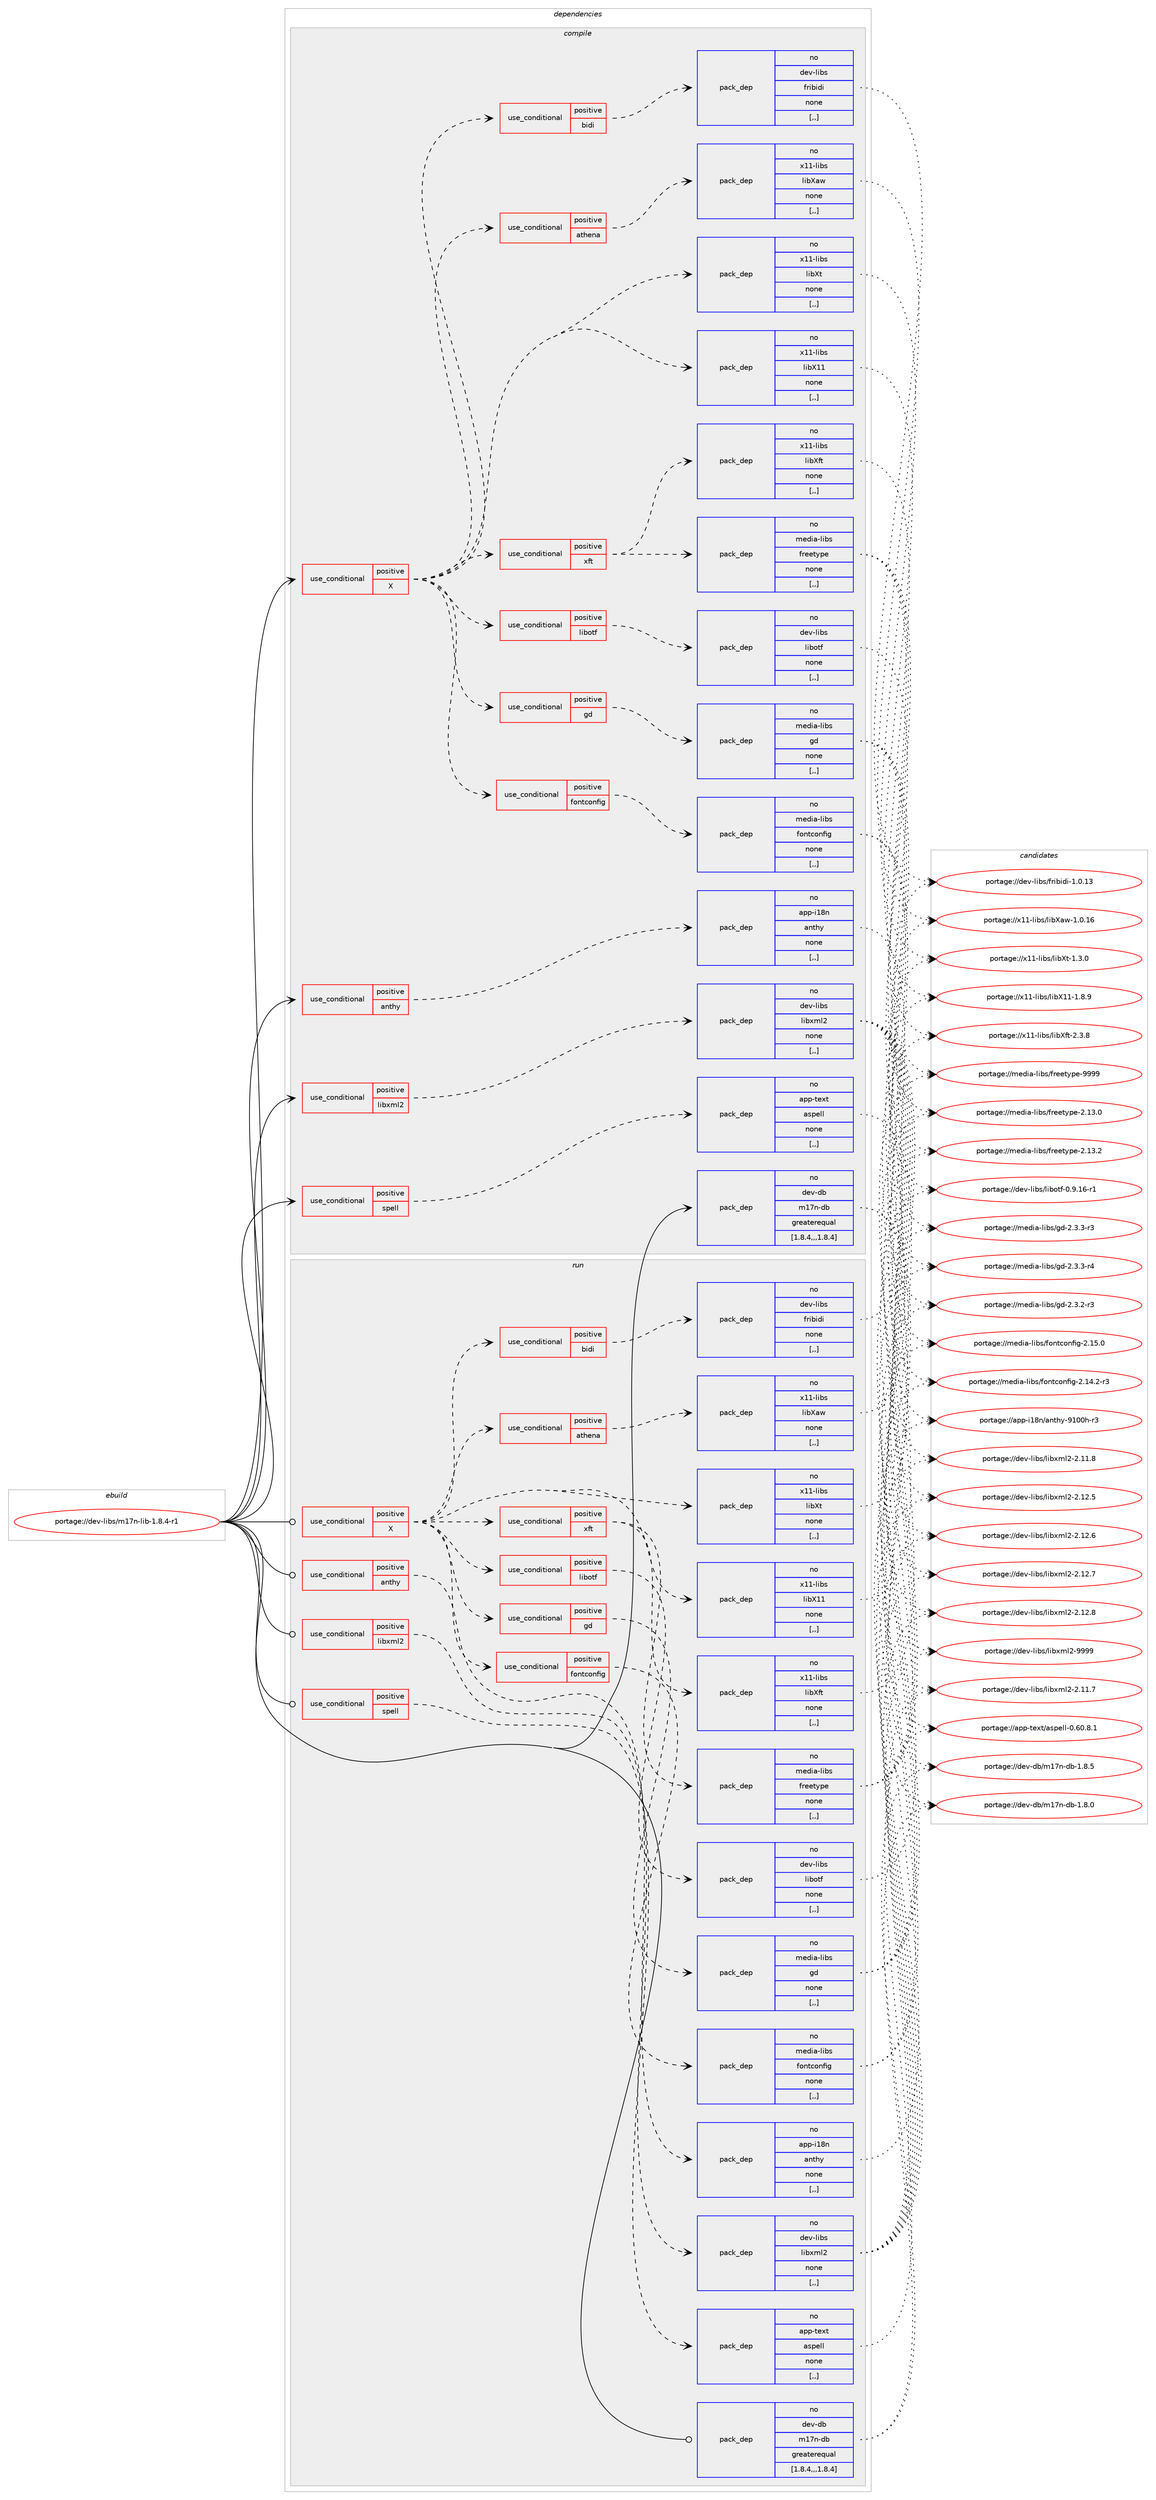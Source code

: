 digraph prolog {

# *************
# Graph options
# *************

newrank=true;
concentrate=true;
compound=true;
graph [rankdir=LR,fontname=Helvetica,fontsize=10,ranksep=1.5];#, ranksep=2.5, nodesep=0.2];
edge  [arrowhead=vee];
node  [fontname=Helvetica,fontsize=10];

# **********
# The ebuild
# **********

subgraph cluster_leftcol {
color=gray;
rank=same;
label=<<i>ebuild</i>>;
id [label="portage://dev-libs/m17n-lib-1.8.4-r1", color=red, width=4, href="../dev-libs/m17n-lib-1.8.4-r1.svg"];
}

# ****************
# The dependencies
# ****************

subgraph cluster_midcol {
color=gray;
label=<<i>dependencies</i>>;
subgraph cluster_compile {
fillcolor="#eeeeee";
style=filled;
label=<<i>compile</i>>;
subgraph cond26856 {
dependency109452 [label=<<TABLE BORDER="0" CELLBORDER="1" CELLSPACING="0" CELLPADDING="4"><TR><TD ROWSPAN="3" CELLPADDING="10">use_conditional</TD></TR><TR><TD>positive</TD></TR><TR><TD>X</TD></TR></TABLE>>, shape=none, color=red];
subgraph pack81435 {
dependency109453 [label=<<TABLE BORDER="0" CELLBORDER="1" CELLSPACING="0" CELLPADDING="4" WIDTH="220"><TR><TD ROWSPAN="6" CELLPADDING="30">pack_dep</TD></TR><TR><TD WIDTH="110">no</TD></TR><TR><TD>x11-libs</TD></TR><TR><TD>libX11</TD></TR><TR><TD>none</TD></TR><TR><TD>[,,]</TD></TR></TABLE>>, shape=none, color=blue];
}
dependency109452:e -> dependency109453:w [weight=20,style="dashed",arrowhead="vee"];
subgraph pack81436 {
dependency109454 [label=<<TABLE BORDER="0" CELLBORDER="1" CELLSPACING="0" CELLPADDING="4" WIDTH="220"><TR><TD ROWSPAN="6" CELLPADDING="30">pack_dep</TD></TR><TR><TD WIDTH="110">no</TD></TR><TR><TD>x11-libs</TD></TR><TR><TD>libXt</TD></TR><TR><TD>none</TD></TR><TR><TD>[,,]</TD></TR></TABLE>>, shape=none, color=blue];
}
dependency109452:e -> dependency109454:w [weight=20,style="dashed",arrowhead="vee"];
subgraph cond26857 {
dependency109455 [label=<<TABLE BORDER="0" CELLBORDER="1" CELLSPACING="0" CELLPADDING="4"><TR><TD ROWSPAN="3" CELLPADDING="10">use_conditional</TD></TR><TR><TD>positive</TD></TR><TR><TD>athena</TD></TR></TABLE>>, shape=none, color=red];
subgraph pack81437 {
dependency109456 [label=<<TABLE BORDER="0" CELLBORDER="1" CELLSPACING="0" CELLPADDING="4" WIDTH="220"><TR><TD ROWSPAN="6" CELLPADDING="30">pack_dep</TD></TR><TR><TD WIDTH="110">no</TD></TR><TR><TD>x11-libs</TD></TR><TR><TD>libXaw</TD></TR><TR><TD>none</TD></TR><TR><TD>[,,]</TD></TR></TABLE>>, shape=none, color=blue];
}
dependency109455:e -> dependency109456:w [weight=20,style="dashed",arrowhead="vee"];
}
dependency109452:e -> dependency109455:w [weight=20,style="dashed",arrowhead="vee"];
subgraph cond26858 {
dependency109457 [label=<<TABLE BORDER="0" CELLBORDER="1" CELLSPACING="0" CELLPADDING="4"><TR><TD ROWSPAN="3" CELLPADDING="10">use_conditional</TD></TR><TR><TD>positive</TD></TR><TR><TD>bidi</TD></TR></TABLE>>, shape=none, color=red];
subgraph pack81438 {
dependency109458 [label=<<TABLE BORDER="0" CELLBORDER="1" CELLSPACING="0" CELLPADDING="4" WIDTH="220"><TR><TD ROWSPAN="6" CELLPADDING="30">pack_dep</TD></TR><TR><TD WIDTH="110">no</TD></TR><TR><TD>dev-libs</TD></TR><TR><TD>fribidi</TD></TR><TR><TD>none</TD></TR><TR><TD>[,,]</TD></TR></TABLE>>, shape=none, color=blue];
}
dependency109457:e -> dependency109458:w [weight=20,style="dashed",arrowhead="vee"];
}
dependency109452:e -> dependency109457:w [weight=20,style="dashed",arrowhead="vee"];
subgraph cond26859 {
dependency109459 [label=<<TABLE BORDER="0" CELLBORDER="1" CELLSPACING="0" CELLPADDING="4"><TR><TD ROWSPAN="3" CELLPADDING="10">use_conditional</TD></TR><TR><TD>positive</TD></TR><TR><TD>fontconfig</TD></TR></TABLE>>, shape=none, color=red];
subgraph pack81439 {
dependency109460 [label=<<TABLE BORDER="0" CELLBORDER="1" CELLSPACING="0" CELLPADDING="4" WIDTH="220"><TR><TD ROWSPAN="6" CELLPADDING="30">pack_dep</TD></TR><TR><TD WIDTH="110">no</TD></TR><TR><TD>media-libs</TD></TR><TR><TD>fontconfig</TD></TR><TR><TD>none</TD></TR><TR><TD>[,,]</TD></TR></TABLE>>, shape=none, color=blue];
}
dependency109459:e -> dependency109460:w [weight=20,style="dashed",arrowhead="vee"];
}
dependency109452:e -> dependency109459:w [weight=20,style="dashed",arrowhead="vee"];
subgraph cond26860 {
dependency109461 [label=<<TABLE BORDER="0" CELLBORDER="1" CELLSPACING="0" CELLPADDING="4"><TR><TD ROWSPAN="3" CELLPADDING="10">use_conditional</TD></TR><TR><TD>positive</TD></TR><TR><TD>gd</TD></TR></TABLE>>, shape=none, color=red];
subgraph pack81440 {
dependency109462 [label=<<TABLE BORDER="0" CELLBORDER="1" CELLSPACING="0" CELLPADDING="4" WIDTH="220"><TR><TD ROWSPAN="6" CELLPADDING="30">pack_dep</TD></TR><TR><TD WIDTH="110">no</TD></TR><TR><TD>media-libs</TD></TR><TR><TD>gd</TD></TR><TR><TD>none</TD></TR><TR><TD>[,,]</TD></TR></TABLE>>, shape=none, color=blue];
}
dependency109461:e -> dependency109462:w [weight=20,style="dashed",arrowhead="vee"];
}
dependency109452:e -> dependency109461:w [weight=20,style="dashed",arrowhead="vee"];
subgraph cond26861 {
dependency109463 [label=<<TABLE BORDER="0" CELLBORDER="1" CELLSPACING="0" CELLPADDING="4"><TR><TD ROWSPAN="3" CELLPADDING="10">use_conditional</TD></TR><TR><TD>positive</TD></TR><TR><TD>libotf</TD></TR></TABLE>>, shape=none, color=red];
subgraph pack81441 {
dependency109464 [label=<<TABLE BORDER="0" CELLBORDER="1" CELLSPACING="0" CELLPADDING="4" WIDTH="220"><TR><TD ROWSPAN="6" CELLPADDING="30">pack_dep</TD></TR><TR><TD WIDTH="110">no</TD></TR><TR><TD>dev-libs</TD></TR><TR><TD>libotf</TD></TR><TR><TD>none</TD></TR><TR><TD>[,,]</TD></TR></TABLE>>, shape=none, color=blue];
}
dependency109463:e -> dependency109464:w [weight=20,style="dashed",arrowhead="vee"];
}
dependency109452:e -> dependency109463:w [weight=20,style="dashed",arrowhead="vee"];
subgraph cond26862 {
dependency109465 [label=<<TABLE BORDER="0" CELLBORDER="1" CELLSPACING="0" CELLPADDING="4"><TR><TD ROWSPAN="3" CELLPADDING="10">use_conditional</TD></TR><TR><TD>positive</TD></TR><TR><TD>xft</TD></TR></TABLE>>, shape=none, color=red];
subgraph pack81442 {
dependency109466 [label=<<TABLE BORDER="0" CELLBORDER="1" CELLSPACING="0" CELLPADDING="4" WIDTH="220"><TR><TD ROWSPAN="6" CELLPADDING="30">pack_dep</TD></TR><TR><TD WIDTH="110">no</TD></TR><TR><TD>media-libs</TD></TR><TR><TD>freetype</TD></TR><TR><TD>none</TD></TR><TR><TD>[,,]</TD></TR></TABLE>>, shape=none, color=blue];
}
dependency109465:e -> dependency109466:w [weight=20,style="dashed",arrowhead="vee"];
subgraph pack81443 {
dependency109467 [label=<<TABLE BORDER="0" CELLBORDER="1" CELLSPACING="0" CELLPADDING="4" WIDTH="220"><TR><TD ROWSPAN="6" CELLPADDING="30">pack_dep</TD></TR><TR><TD WIDTH="110">no</TD></TR><TR><TD>x11-libs</TD></TR><TR><TD>libXft</TD></TR><TR><TD>none</TD></TR><TR><TD>[,,]</TD></TR></TABLE>>, shape=none, color=blue];
}
dependency109465:e -> dependency109467:w [weight=20,style="dashed",arrowhead="vee"];
}
dependency109452:e -> dependency109465:w [weight=20,style="dashed",arrowhead="vee"];
}
id:e -> dependency109452:w [weight=20,style="solid",arrowhead="vee"];
subgraph cond26863 {
dependency109468 [label=<<TABLE BORDER="0" CELLBORDER="1" CELLSPACING="0" CELLPADDING="4"><TR><TD ROWSPAN="3" CELLPADDING="10">use_conditional</TD></TR><TR><TD>positive</TD></TR><TR><TD>anthy</TD></TR></TABLE>>, shape=none, color=red];
subgraph pack81444 {
dependency109469 [label=<<TABLE BORDER="0" CELLBORDER="1" CELLSPACING="0" CELLPADDING="4" WIDTH="220"><TR><TD ROWSPAN="6" CELLPADDING="30">pack_dep</TD></TR><TR><TD WIDTH="110">no</TD></TR><TR><TD>app-i18n</TD></TR><TR><TD>anthy</TD></TR><TR><TD>none</TD></TR><TR><TD>[,,]</TD></TR></TABLE>>, shape=none, color=blue];
}
dependency109468:e -> dependency109469:w [weight=20,style="dashed",arrowhead="vee"];
}
id:e -> dependency109468:w [weight=20,style="solid",arrowhead="vee"];
subgraph cond26864 {
dependency109470 [label=<<TABLE BORDER="0" CELLBORDER="1" CELLSPACING="0" CELLPADDING="4"><TR><TD ROWSPAN="3" CELLPADDING="10">use_conditional</TD></TR><TR><TD>positive</TD></TR><TR><TD>libxml2</TD></TR></TABLE>>, shape=none, color=red];
subgraph pack81445 {
dependency109471 [label=<<TABLE BORDER="0" CELLBORDER="1" CELLSPACING="0" CELLPADDING="4" WIDTH="220"><TR><TD ROWSPAN="6" CELLPADDING="30">pack_dep</TD></TR><TR><TD WIDTH="110">no</TD></TR><TR><TD>dev-libs</TD></TR><TR><TD>libxml2</TD></TR><TR><TD>none</TD></TR><TR><TD>[,,]</TD></TR></TABLE>>, shape=none, color=blue];
}
dependency109470:e -> dependency109471:w [weight=20,style="dashed",arrowhead="vee"];
}
id:e -> dependency109470:w [weight=20,style="solid",arrowhead="vee"];
subgraph cond26865 {
dependency109472 [label=<<TABLE BORDER="0" CELLBORDER="1" CELLSPACING="0" CELLPADDING="4"><TR><TD ROWSPAN="3" CELLPADDING="10">use_conditional</TD></TR><TR><TD>positive</TD></TR><TR><TD>spell</TD></TR></TABLE>>, shape=none, color=red];
subgraph pack81446 {
dependency109473 [label=<<TABLE BORDER="0" CELLBORDER="1" CELLSPACING="0" CELLPADDING="4" WIDTH="220"><TR><TD ROWSPAN="6" CELLPADDING="30">pack_dep</TD></TR><TR><TD WIDTH="110">no</TD></TR><TR><TD>app-text</TD></TR><TR><TD>aspell</TD></TR><TR><TD>none</TD></TR><TR><TD>[,,]</TD></TR></TABLE>>, shape=none, color=blue];
}
dependency109472:e -> dependency109473:w [weight=20,style="dashed",arrowhead="vee"];
}
id:e -> dependency109472:w [weight=20,style="solid",arrowhead="vee"];
subgraph pack81447 {
dependency109474 [label=<<TABLE BORDER="0" CELLBORDER="1" CELLSPACING="0" CELLPADDING="4" WIDTH="220"><TR><TD ROWSPAN="6" CELLPADDING="30">pack_dep</TD></TR><TR><TD WIDTH="110">no</TD></TR><TR><TD>dev-db</TD></TR><TR><TD>m17n-db</TD></TR><TR><TD>greaterequal</TD></TR><TR><TD>[1.8.4,,,1.8.4]</TD></TR></TABLE>>, shape=none, color=blue];
}
id:e -> dependency109474:w [weight=20,style="solid",arrowhead="vee"];
}
subgraph cluster_compileandrun {
fillcolor="#eeeeee";
style=filled;
label=<<i>compile and run</i>>;
}
subgraph cluster_run {
fillcolor="#eeeeee";
style=filled;
label=<<i>run</i>>;
subgraph cond26866 {
dependency109475 [label=<<TABLE BORDER="0" CELLBORDER="1" CELLSPACING="0" CELLPADDING="4"><TR><TD ROWSPAN="3" CELLPADDING="10">use_conditional</TD></TR><TR><TD>positive</TD></TR><TR><TD>X</TD></TR></TABLE>>, shape=none, color=red];
subgraph pack81448 {
dependency109476 [label=<<TABLE BORDER="0" CELLBORDER="1" CELLSPACING="0" CELLPADDING="4" WIDTH="220"><TR><TD ROWSPAN="6" CELLPADDING="30">pack_dep</TD></TR><TR><TD WIDTH="110">no</TD></TR><TR><TD>x11-libs</TD></TR><TR><TD>libX11</TD></TR><TR><TD>none</TD></TR><TR><TD>[,,]</TD></TR></TABLE>>, shape=none, color=blue];
}
dependency109475:e -> dependency109476:w [weight=20,style="dashed",arrowhead="vee"];
subgraph pack81449 {
dependency109477 [label=<<TABLE BORDER="0" CELLBORDER="1" CELLSPACING="0" CELLPADDING="4" WIDTH="220"><TR><TD ROWSPAN="6" CELLPADDING="30">pack_dep</TD></TR><TR><TD WIDTH="110">no</TD></TR><TR><TD>x11-libs</TD></TR><TR><TD>libXt</TD></TR><TR><TD>none</TD></TR><TR><TD>[,,]</TD></TR></TABLE>>, shape=none, color=blue];
}
dependency109475:e -> dependency109477:w [weight=20,style="dashed",arrowhead="vee"];
subgraph cond26867 {
dependency109478 [label=<<TABLE BORDER="0" CELLBORDER="1" CELLSPACING="0" CELLPADDING="4"><TR><TD ROWSPAN="3" CELLPADDING="10">use_conditional</TD></TR><TR><TD>positive</TD></TR><TR><TD>athena</TD></TR></TABLE>>, shape=none, color=red];
subgraph pack81450 {
dependency109479 [label=<<TABLE BORDER="0" CELLBORDER="1" CELLSPACING="0" CELLPADDING="4" WIDTH="220"><TR><TD ROWSPAN="6" CELLPADDING="30">pack_dep</TD></TR><TR><TD WIDTH="110">no</TD></TR><TR><TD>x11-libs</TD></TR><TR><TD>libXaw</TD></TR><TR><TD>none</TD></TR><TR><TD>[,,]</TD></TR></TABLE>>, shape=none, color=blue];
}
dependency109478:e -> dependency109479:w [weight=20,style="dashed",arrowhead="vee"];
}
dependency109475:e -> dependency109478:w [weight=20,style="dashed",arrowhead="vee"];
subgraph cond26868 {
dependency109480 [label=<<TABLE BORDER="0" CELLBORDER="1" CELLSPACING="0" CELLPADDING="4"><TR><TD ROWSPAN="3" CELLPADDING="10">use_conditional</TD></TR><TR><TD>positive</TD></TR><TR><TD>bidi</TD></TR></TABLE>>, shape=none, color=red];
subgraph pack81451 {
dependency109481 [label=<<TABLE BORDER="0" CELLBORDER="1" CELLSPACING="0" CELLPADDING="4" WIDTH="220"><TR><TD ROWSPAN="6" CELLPADDING="30">pack_dep</TD></TR><TR><TD WIDTH="110">no</TD></TR><TR><TD>dev-libs</TD></TR><TR><TD>fribidi</TD></TR><TR><TD>none</TD></TR><TR><TD>[,,]</TD></TR></TABLE>>, shape=none, color=blue];
}
dependency109480:e -> dependency109481:w [weight=20,style="dashed",arrowhead="vee"];
}
dependency109475:e -> dependency109480:w [weight=20,style="dashed",arrowhead="vee"];
subgraph cond26869 {
dependency109482 [label=<<TABLE BORDER="0" CELLBORDER="1" CELLSPACING="0" CELLPADDING="4"><TR><TD ROWSPAN="3" CELLPADDING="10">use_conditional</TD></TR><TR><TD>positive</TD></TR><TR><TD>fontconfig</TD></TR></TABLE>>, shape=none, color=red];
subgraph pack81452 {
dependency109483 [label=<<TABLE BORDER="0" CELLBORDER="1" CELLSPACING="0" CELLPADDING="4" WIDTH="220"><TR><TD ROWSPAN="6" CELLPADDING="30">pack_dep</TD></TR><TR><TD WIDTH="110">no</TD></TR><TR><TD>media-libs</TD></TR><TR><TD>fontconfig</TD></TR><TR><TD>none</TD></TR><TR><TD>[,,]</TD></TR></TABLE>>, shape=none, color=blue];
}
dependency109482:e -> dependency109483:w [weight=20,style="dashed",arrowhead="vee"];
}
dependency109475:e -> dependency109482:w [weight=20,style="dashed",arrowhead="vee"];
subgraph cond26870 {
dependency109484 [label=<<TABLE BORDER="0" CELLBORDER="1" CELLSPACING="0" CELLPADDING="4"><TR><TD ROWSPAN="3" CELLPADDING="10">use_conditional</TD></TR><TR><TD>positive</TD></TR><TR><TD>gd</TD></TR></TABLE>>, shape=none, color=red];
subgraph pack81453 {
dependency109485 [label=<<TABLE BORDER="0" CELLBORDER="1" CELLSPACING="0" CELLPADDING="4" WIDTH="220"><TR><TD ROWSPAN="6" CELLPADDING="30">pack_dep</TD></TR><TR><TD WIDTH="110">no</TD></TR><TR><TD>media-libs</TD></TR><TR><TD>gd</TD></TR><TR><TD>none</TD></TR><TR><TD>[,,]</TD></TR></TABLE>>, shape=none, color=blue];
}
dependency109484:e -> dependency109485:w [weight=20,style="dashed",arrowhead="vee"];
}
dependency109475:e -> dependency109484:w [weight=20,style="dashed",arrowhead="vee"];
subgraph cond26871 {
dependency109486 [label=<<TABLE BORDER="0" CELLBORDER="1" CELLSPACING="0" CELLPADDING="4"><TR><TD ROWSPAN="3" CELLPADDING="10">use_conditional</TD></TR><TR><TD>positive</TD></TR><TR><TD>libotf</TD></TR></TABLE>>, shape=none, color=red];
subgraph pack81454 {
dependency109487 [label=<<TABLE BORDER="0" CELLBORDER="1" CELLSPACING="0" CELLPADDING="4" WIDTH="220"><TR><TD ROWSPAN="6" CELLPADDING="30">pack_dep</TD></TR><TR><TD WIDTH="110">no</TD></TR><TR><TD>dev-libs</TD></TR><TR><TD>libotf</TD></TR><TR><TD>none</TD></TR><TR><TD>[,,]</TD></TR></TABLE>>, shape=none, color=blue];
}
dependency109486:e -> dependency109487:w [weight=20,style="dashed",arrowhead="vee"];
}
dependency109475:e -> dependency109486:w [weight=20,style="dashed",arrowhead="vee"];
subgraph cond26872 {
dependency109488 [label=<<TABLE BORDER="0" CELLBORDER="1" CELLSPACING="0" CELLPADDING="4"><TR><TD ROWSPAN="3" CELLPADDING="10">use_conditional</TD></TR><TR><TD>positive</TD></TR><TR><TD>xft</TD></TR></TABLE>>, shape=none, color=red];
subgraph pack81455 {
dependency109489 [label=<<TABLE BORDER="0" CELLBORDER="1" CELLSPACING="0" CELLPADDING="4" WIDTH="220"><TR><TD ROWSPAN="6" CELLPADDING="30">pack_dep</TD></TR><TR><TD WIDTH="110">no</TD></TR><TR><TD>media-libs</TD></TR><TR><TD>freetype</TD></TR><TR><TD>none</TD></TR><TR><TD>[,,]</TD></TR></TABLE>>, shape=none, color=blue];
}
dependency109488:e -> dependency109489:w [weight=20,style="dashed",arrowhead="vee"];
subgraph pack81456 {
dependency109490 [label=<<TABLE BORDER="0" CELLBORDER="1" CELLSPACING="0" CELLPADDING="4" WIDTH="220"><TR><TD ROWSPAN="6" CELLPADDING="30">pack_dep</TD></TR><TR><TD WIDTH="110">no</TD></TR><TR><TD>x11-libs</TD></TR><TR><TD>libXft</TD></TR><TR><TD>none</TD></TR><TR><TD>[,,]</TD></TR></TABLE>>, shape=none, color=blue];
}
dependency109488:e -> dependency109490:w [weight=20,style="dashed",arrowhead="vee"];
}
dependency109475:e -> dependency109488:w [weight=20,style="dashed",arrowhead="vee"];
}
id:e -> dependency109475:w [weight=20,style="solid",arrowhead="odot"];
subgraph cond26873 {
dependency109491 [label=<<TABLE BORDER="0" CELLBORDER="1" CELLSPACING="0" CELLPADDING="4"><TR><TD ROWSPAN="3" CELLPADDING="10">use_conditional</TD></TR><TR><TD>positive</TD></TR><TR><TD>anthy</TD></TR></TABLE>>, shape=none, color=red];
subgraph pack81457 {
dependency109492 [label=<<TABLE BORDER="0" CELLBORDER="1" CELLSPACING="0" CELLPADDING="4" WIDTH="220"><TR><TD ROWSPAN="6" CELLPADDING="30">pack_dep</TD></TR><TR><TD WIDTH="110">no</TD></TR><TR><TD>app-i18n</TD></TR><TR><TD>anthy</TD></TR><TR><TD>none</TD></TR><TR><TD>[,,]</TD></TR></TABLE>>, shape=none, color=blue];
}
dependency109491:e -> dependency109492:w [weight=20,style="dashed",arrowhead="vee"];
}
id:e -> dependency109491:w [weight=20,style="solid",arrowhead="odot"];
subgraph cond26874 {
dependency109493 [label=<<TABLE BORDER="0" CELLBORDER="1" CELLSPACING="0" CELLPADDING="4"><TR><TD ROWSPAN="3" CELLPADDING="10">use_conditional</TD></TR><TR><TD>positive</TD></TR><TR><TD>libxml2</TD></TR></TABLE>>, shape=none, color=red];
subgraph pack81458 {
dependency109494 [label=<<TABLE BORDER="0" CELLBORDER="1" CELLSPACING="0" CELLPADDING="4" WIDTH="220"><TR><TD ROWSPAN="6" CELLPADDING="30">pack_dep</TD></TR><TR><TD WIDTH="110">no</TD></TR><TR><TD>dev-libs</TD></TR><TR><TD>libxml2</TD></TR><TR><TD>none</TD></TR><TR><TD>[,,]</TD></TR></TABLE>>, shape=none, color=blue];
}
dependency109493:e -> dependency109494:w [weight=20,style="dashed",arrowhead="vee"];
}
id:e -> dependency109493:w [weight=20,style="solid",arrowhead="odot"];
subgraph cond26875 {
dependency109495 [label=<<TABLE BORDER="0" CELLBORDER="1" CELLSPACING="0" CELLPADDING="4"><TR><TD ROWSPAN="3" CELLPADDING="10">use_conditional</TD></TR><TR><TD>positive</TD></TR><TR><TD>spell</TD></TR></TABLE>>, shape=none, color=red];
subgraph pack81459 {
dependency109496 [label=<<TABLE BORDER="0" CELLBORDER="1" CELLSPACING="0" CELLPADDING="4" WIDTH="220"><TR><TD ROWSPAN="6" CELLPADDING="30">pack_dep</TD></TR><TR><TD WIDTH="110">no</TD></TR><TR><TD>app-text</TD></TR><TR><TD>aspell</TD></TR><TR><TD>none</TD></TR><TR><TD>[,,]</TD></TR></TABLE>>, shape=none, color=blue];
}
dependency109495:e -> dependency109496:w [weight=20,style="dashed",arrowhead="vee"];
}
id:e -> dependency109495:w [weight=20,style="solid",arrowhead="odot"];
subgraph pack81460 {
dependency109497 [label=<<TABLE BORDER="0" CELLBORDER="1" CELLSPACING="0" CELLPADDING="4" WIDTH="220"><TR><TD ROWSPAN="6" CELLPADDING="30">pack_dep</TD></TR><TR><TD WIDTH="110">no</TD></TR><TR><TD>dev-db</TD></TR><TR><TD>m17n-db</TD></TR><TR><TD>greaterequal</TD></TR><TR><TD>[1.8.4,,,1.8.4]</TD></TR></TABLE>>, shape=none, color=blue];
}
id:e -> dependency109497:w [weight=20,style="solid",arrowhead="odot"];
}
}

# **************
# The candidates
# **************

subgraph cluster_choices {
rank=same;
color=gray;
label=<<i>candidates</i>>;

subgraph choice81435 {
color=black;
nodesep=1;
choice120494945108105981154710810598884949454946564657 [label="portage://x11-libs/libX11-1.8.9", color=red, width=4,href="../x11-libs/libX11-1.8.9.svg"];
dependency109453:e -> choice120494945108105981154710810598884949454946564657:w [style=dotted,weight="100"];
}
subgraph choice81436 {
color=black;
nodesep=1;
choice12049494510810598115471081059888116454946514648 [label="portage://x11-libs/libXt-1.3.0", color=red, width=4,href="../x11-libs/libXt-1.3.0.svg"];
dependency109454:e -> choice12049494510810598115471081059888116454946514648:w [style=dotted,weight="100"];
}
subgraph choice81437 {
color=black;
nodesep=1;
choice120494945108105981154710810598889711945494648464954 [label="portage://x11-libs/libXaw-1.0.16", color=red, width=4,href="../x11-libs/libXaw-1.0.16.svg"];
dependency109456:e -> choice120494945108105981154710810598889711945494648464954:w [style=dotted,weight="100"];
}
subgraph choice81438 {
color=black;
nodesep=1;
choice1001011184510810598115471021141059810510010545494648464951 [label="portage://dev-libs/fribidi-1.0.13", color=red, width=4,href="../dev-libs/fribidi-1.0.13.svg"];
dependency109458:e -> choice1001011184510810598115471021141059810510010545494648464951:w [style=dotted,weight="100"];
}
subgraph choice81439 {
color=black;
nodesep=1;
choice1091011001059745108105981154710211111011699111110102105103455046495246504511451 [label="portage://media-libs/fontconfig-2.14.2-r3", color=red, width=4,href="../media-libs/fontconfig-2.14.2-r3.svg"];
choice109101100105974510810598115471021111101169911111010210510345504649534648 [label="portage://media-libs/fontconfig-2.15.0", color=red, width=4,href="../media-libs/fontconfig-2.15.0.svg"];
dependency109460:e -> choice1091011001059745108105981154710211111011699111110102105103455046495246504511451:w [style=dotted,weight="100"];
dependency109460:e -> choice109101100105974510810598115471021111101169911111010210510345504649534648:w [style=dotted,weight="100"];
}
subgraph choice81440 {
color=black;
nodesep=1;
choice109101100105974510810598115471031004550465146504511451 [label="portage://media-libs/gd-2.3.2-r3", color=red, width=4,href="../media-libs/gd-2.3.2-r3.svg"];
choice109101100105974510810598115471031004550465146514511451 [label="portage://media-libs/gd-2.3.3-r3", color=red, width=4,href="../media-libs/gd-2.3.3-r3.svg"];
choice109101100105974510810598115471031004550465146514511452 [label="portage://media-libs/gd-2.3.3-r4", color=red, width=4,href="../media-libs/gd-2.3.3-r4.svg"];
dependency109462:e -> choice109101100105974510810598115471031004550465146504511451:w [style=dotted,weight="100"];
dependency109462:e -> choice109101100105974510810598115471031004550465146514511451:w [style=dotted,weight="100"];
dependency109462:e -> choice109101100105974510810598115471031004550465146514511452:w [style=dotted,weight="100"];
}
subgraph choice81441 {
color=black;
nodesep=1;
choice10010111845108105981154710810598111116102454846574649544511449 [label="portage://dev-libs/libotf-0.9.16-r1", color=red, width=4,href="../dev-libs/libotf-0.9.16-r1.svg"];
dependency109464:e -> choice10010111845108105981154710810598111116102454846574649544511449:w [style=dotted,weight="100"];
}
subgraph choice81442 {
color=black;
nodesep=1;
choice1091011001059745108105981154710211410110111612111210145504649514648 [label="portage://media-libs/freetype-2.13.0", color=red, width=4,href="../media-libs/freetype-2.13.0.svg"];
choice1091011001059745108105981154710211410110111612111210145504649514650 [label="portage://media-libs/freetype-2.13.2", color=red, width=4,href="../media-libs/freetype-2.13.2.svg"];
choice109101100105974510810598115471021141011011161211121014557575757 [label="portage://media-libs/freetype-9999", color=red, width=4,href="../media-libs/freetype-9999.svg"];
dependency109466:e -> choice1091011001059745108105981154710211410110111612111210145504649514648:w [style=dotted,weight="100"];
dependency109466:e -> choice1091011001059745108105981154710211410110111612111210145504649514650:w [style=dotted,weight="100"];
dependency109466:e -> choice109101100105974510810598115471021141011011161211121014557575757:w [style=dotted,weight="100"];
}
subgraph choice81443 {
color=black;
nodesep=1;
choice12049494510810598115471081059888102116455046514656 [label="portage://x11-libs/libXft-2.3.8", color=red, width=4,href="../x11-libs/libXft-2.3.8.svg"];
dependency109467:e -> choice12049494510810598115471081059888102116455046514656:w [style=dotted,weight="100"];
}
subgraph choice81444 {
color=black;
nodesep=1;
choice97112112451054956110479711011610412145574948481044511451 [label="portage://app-i18n/anthy-9100h-r3", color=red, width=4,href="../app-i18n/anthy-9100h-r3.svg"];
dependency109469:e -> choice97112112451054956110479711011610412145574948481044511451:w [style=dotted,weight="100"];
}
subgraph choice81445 {
color=black;
nodesep=1;
choice100101118451081059811547108105981201091085045504649494655 [label="portage://dev-libs/libxml2-2.11.7", color=red, width=4,href="../dev-libs/libxml2-2.11.7.svg"];
choice100101118451081059811547108105981201091085045504649494656 [label="portage://dev-libs/libxml2-2.11.8", color=red, width=4,href="../dev-libs/libxml2-2.11.8.svg"];
choice100101118451081059811547108105981201091085045504649504653 [label="portage://dev-libs/libxml2-2.12.5", color=red, width=4,href="../dev-libs/libxml2-2.12.5.svg"];
choice100101118451081059811547108105981201091085045504649504654 [label="portage://dev-libs/libxml2-2.12.6", color=red, width=4,href="../dev-libs/libxml2-2.12.6.svg"];
choice100101118451081059811547108105981201091085045504649504655 [label="portage://dev-libs/libxml2-2.12.7", color=red, width=4,href="../dev-libs/libxml2-2.12.7.svg"];
choice100101118451081059811547108105981201091085045504649504656 [label="portage://dev-libs/libxml2-2.12.8", color=red, width=4,href="../dev-libs/libxml2-2.12.8.svg"];
choice10010111845108105981154710810598120109108504557575757 [label="portage://dev-libs/libxml2-9999", color=red, width=4,href="../dev-libs/libxml2-9999.svg"];
dependency109471:e -> choice100101118451081059811547108105981201091085045504649494655:w [style=dotted,weight="100"];
dependency109471:e -> choice100101118451081059811547108105981201091085045504649494656:w [style=dotted,weight="100"];
dependency109471:e -> choice100101118451081059811547108105981201091085045504649504653:w [style=dotted,weight="100"];
dependency109471:e -> choice100101118451081059811547108105981201091085045504649504654:w [style=dotted,weight="100"];
dependency109471:e -> choice100101118451081059811547108105981201091085045504649504655:w [style=dotted,weight="100"];
dependency109471:e -> choice100101118451081059811547108105981201091085045504649504656:w [style=dotted,weight="100"];
dependency109471:e -> choice10010111845108105981154710810598120109108504557575757:w [style=dotted,weight="100"];
}
subgraph choice81446 {
color=black;
nodesep=1;
choice97112112451161011201164797115112101108108454846544846564649 [label="portage://app-text/aspell-0.60.8.1", color=red, width=4,href="../app-text/aspell-0.60.8.1.svg"];
dependency109473:e -> choice97112112451161011201164797115112101108108454846544846564649:w [style=dotted,weight="100"];
}
subgraph choice81447 {
color=black;
nodesep=1;
choice10010111845100984710949551104510098454946564648 [label="portage://dev-db/m17n-db-1.8.0", color=red, width=4,href="../dev-db/m17n-db-1.8.0.svg"];
choice10010111845100984710949551104510098454946564653 [label="portage://dev-db/m17n-db-1.8.5", color=red, width=4,href="../dev-db/m17n-db-1.8.5.svg"];
dependency109474:e -> choice10010111845100984710949551104510098454946564648:w [style=dotted,weight="100"];
dependency109474:e -> choice10010111845100984710949551104510098454946564653:w [style=dotted,weight="100"];
}
subgraph choice81448 {
color=black;
nodesep=1;
choice120494945108105981154710810598884949454946564657 [label="portage://x11-libs/libX11-1.8.9", color=red, width=4,href="../x11-libs/libX11-1.8.9.svg"];
dependency109476:e -> choice120494945108105981154710810598884949454946564657:w [style=dotted,weight="100"];
}
subgraph choice81449 {
color=black;
nodesep=1;
choice12049494510810598115471081059888116454946514648 [label="portage://x11-libs/libXt-1.3.0", color=red, width=4,href="../x11-libs/libXt-1.3.0.svg"];
dependency109477:e -> choice12049494510810598115471081059888116454946514648:w [style=dotted,weight="100"];
}
subgraph choice81450 {
color=black;
nodesep=1;
choice120494945108105981154710810598889711945494648464954 [label="portage://x11-libs/libXaw-1.0.16", color=red, width=4,href="../x11-libs/libXaw-1.0.16.svg"];
dependency109479:e -> choice120494945108105981154710810598889711945494648464954:w [style=dotted,weight="100"];
}
subgraph choice81451 {
color=black;
nodesep=1;
choice1001011184510810598115471021141059810510010545494648464951 [label="portage://dev-libs/fribidi-1.0.13", color=red, width=4,href="../dev-libs/fribidi-1.0.13.svg"];
dependency109481:e -> choice1001011184510810598115471021141059810510010545494648464951:w [style=dotted,weight="100"];
}
subgraph choice81452 {
color=black;
nodesep=1;
choice1091011001059745108105981154710211111011699111110102105103455046495246504511451 [label="portage://media-libs/fontconfig-2.14.2-r3", color=red, width=4,href="../media-libs/fontconfig-2.14.2-r3.svg"];
choice109101100105974510810598115471021111101169911111010210510345504649534648 [label="portage://media-libs/fontconfig-2.15.0", color=red, width=4,href="../media-libs/fontconfig-2.15.0.svg"];
dependency109483:e -> choice1091011001059745108105981154710211111011699111110102105103455046495246504511451:w [style=dotted,weight="100"];
dependency109483:e -> choice109101100105974510810598115471021111101169911111010210510345504649534648:w [style=dotted,weight="100"];
}
subgraph choice81453 {
color=black;
nodesep=1;
choice109101100105974510810598115471031004550465146504511451 [label="portage://media-libs/gd-2.3.2-r3", color=red, width=4,href="../media-libs/gd-2.3.2-r3.svg"];
choice109101100105974510810598115471031004550465146514511451 [label="portage://media-libs/gd-2.3.3-r3", color=red, width=4,href="../media-libs/gd-2.3.3-r3.svg"];
choice109101100105974510810598115471031004550465146514511452 [label="portage://media-libs/gd-2.3.3-r4", color=red, width=4,href="../media-libs/gd-2.3.3-r4.svg"];
dependency109485:e -> choice109101100105974510810598115471031004550465146504511451:w [style=dotted,weight="100"];
dependency109485:e -> choice109101100105974510810598115471031004550465146514511451:w [style=dotted,weight="100"];
dependency109485:e -> choice109101100105974510810598115471031004550465146514511452:w [style=dotted,weight="100"];
}
subgraph choice81454 {
color=black;
nodesep=1;
choice10010111845108105981154710810598111116102454846574649544511449 [label="portage://dev-libs/libotf-0.9.16-r1", color=red, width=4,href="../dev-libs/libotf-0.9.16-r1.svg"];
dependency109487:e -> choice10010111845108105981154710810598111116102454846574649544511449:w [style=dotted,weight="100"];
}
subgraph choice81455 {
color=black;
nodesep=1;
choice1091011001059745108105981154710211410110111612111210145504649514648 [label="portage://media-libs/freetype-2.13.0", color=red, width=4,href="../media-libs/freetype-2.13.0.svg"];
choice1091011001059745108105981154710211410110111612111210145504649514650 [label="portage://media-libs/freetype-2.13.2", color=red, width=4,href="../media-libs/freetype-2.13.2.svg"];
choice109101100105974510810598115471021141011011161211121014557575757 [label="portage://media-libs/freetype-9999", color=red, width=4,href="../media-libs/freetype-9999.svg"];
dependency109489:e -> choice1091011001059745108105981154710211410110111612111210145504649514648:w [style=dotted,weight="100"];
dependency109489:e -> choice1091011001059745108105981154710211410110111612111210145504649514650:w [style=dotted,weight="100"];
dependency109489:e -> choice109101100105974510810598115471021141011011161211121014557575757:w [style=dotted,weight="100"];
}
subgraph choice81456 {
color=black;
nodesep=1;
choice12049494510810598115471081059888102116455046514656 [label="portage://x11-libs/libXft-2.3.8", color=red, width=4,href="../x11-libs/libXft-2.3.8.svg"];
dependency109490:e -> choice12049494510810598115471081059888102116455046514656:w [style=dotted,weight="100"];
}
subgraph choice81457 {
color=black;
nodesep=1;
choice97112112451054956110479711011610412145574948481044511451 [label="portage://app-i18n/anthy-9100h-r3", color=red, width=4,href="../app-i18n/anthy-9100h-r3.svg"];
dependency109492:e -> choice97112112451054956110479711011610412145574948481044511451:w [style=dotted,weight="100"];
}
subgraph choice81458 {
color=black;
nodesep=1;
choice100101118451081059811547108105981201091085045504649494655 [label="portage://dev-libs/libxml2-2.11.7", color=red, width=4,href="../dev-libs/libxml2-2.11.7.svg"];
choice100101118451081059811547108105981201091085045504649494656 [label="portage://dev-libs/libxml2-2.11.8", color=red, width=4,href="../dev-libs/libxml2-2.11.8.svg"];
choice100101118451081059811547108105981201091085045504649504653 [label="portage://dev-libs/libxml2-2.12.5", color=red, width=4,href="../dev-libs/libxml2-2.12.5.svg"];
choice100101118451081059811547108105981201091085045504649504654 [label="portage://dev-libs/libxml2-2.12.6", color=red, width=4,href="../dev-libs/libxml2-2.12.6.svg"];
choice100101118451081059811547108105981201091085045504649504655 [label="portage://dev-libs/libxml2-2.12.7", color=red, width=4,href="../dev-libs/libxml2-2.12.7.svg"];
choice100101118451081059811547108105981201091085045504649504656 [label="portage://dev-libs/libxml2-2.12.8", color=red, width=4,href="../dev-libs/libxml2-2.12.8.svg"];
choice10010111845108105981154710810598120109108504557575757 [label="portage://dev-libs/libxml2-9999", color=red, width=4,href="../dev-libs/libxml2-9999.svg"];
dependency109494:e -> choice100101118451081059811547108105981201091085045504649494655:w [style=dotted,weight="100"];
dependency109494:e -> choice100101118451081059811547108105981201091085045504649494656:w [style=dotted,weight="100"];
dependency109494:e -> choice100101118451081059811547108105981201091085045504649504653:w [style=dotted,weight="100"];
dependency109494:e -> choice100101118451081059811547108105981201091085045504649504654:w [style=dotted,weight="100"];
dependency109494:e -> choice100101118451081059811547108105981201091085045504649504655:w [style=dotted,weight="100"];
dependency109494:e -> choice100101118451081059811547108105981201091085045504649504656:w [style=dotted,weight="100"];
dependency109494:e -> choice10010111845108105981154710810598120109108504557575757:w [style=dotted,weight="100"];
}
subgraph choice81459 {
color=black;
nodesep=1;
choice97112112451161011201164797115112101108108454846544846564649 [label="portage://app-text/aspell-0.60.8.1", color=red, width=4,href="../app-text/aspell-0.60.8.1.svg"];
dependency109496:e -> choice97112112451161011201164797115112101108108454846544846564649:w [style=dotted,weight="100"];
}
subgraph choice81460 {
color=black;
nodesep=1;
choice10010111845100984710949551104510098454946564648 [label="portage://dev-db/m17n-db-1.8.0", color=red, width=4,href="../dev-db/m17n-db-1.8.0.svg"];
choice10010111845100984710949551104510098454946564653 [label="portage://dev-db/m17n-db-1.8.5", color=red, width=4,href="../dev-db/m17n-db-1.8.5.svg"];
dependency109497:e -> choice10010111845100984710949551104510098454946564648:w [style=dotted,weight="100"];
dependency109497:e -> choice10010111845100984710949551104510098454946564653:w [style=dotted,weight="100"];
}
}

}
